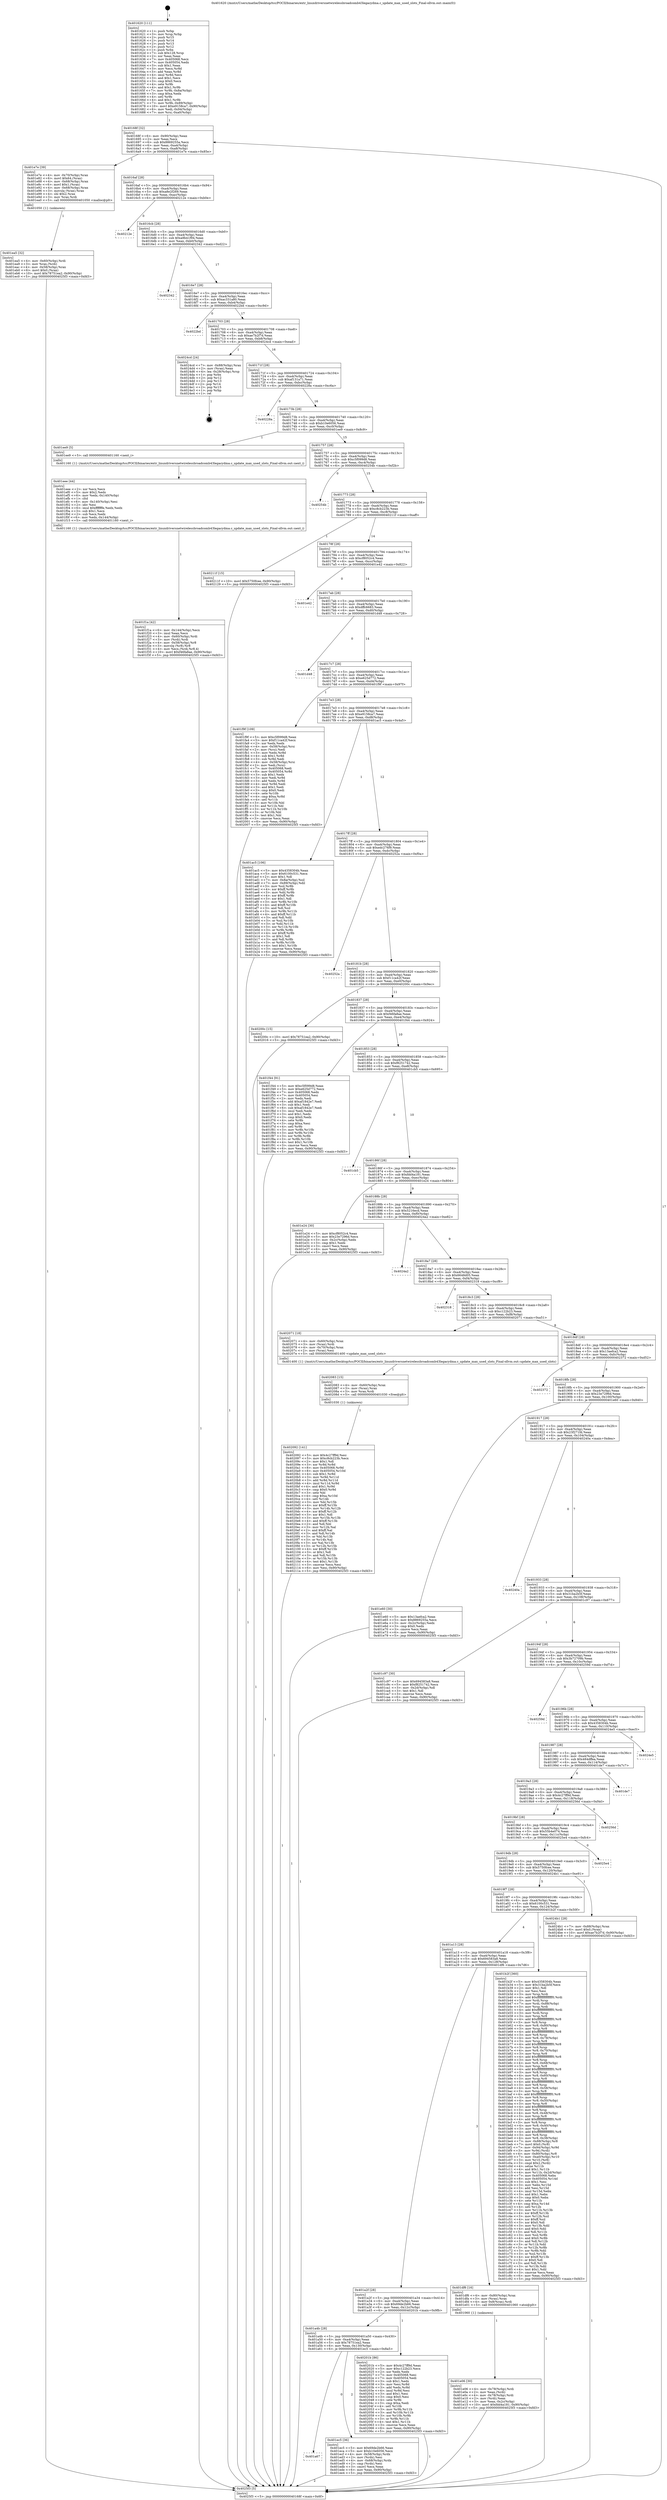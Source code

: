 digraph "0x401620" {
  label = "0x401620 (/mnt/c/Users/mathe/Desktop/tcc/POCII/binaries/extr_linuxdriversnetwirelessbroadcomb43legacydma.c_update_max_used_slots_Final-ollvm.out::main(0))"
  labelloc = "t"
  node[shape=record]

  Entry [label="",width=0.3,height=0.3,shape=circle,fillcolor=black,style=filled]
  "0x40168f" [label="{
     0x40168f [32]\l
     | [instrs]\l
     &nbsp;&nbsp;0x40168f \<+6\>: mov -0x90(%rbp),%eax\l
     &nbsp;&nbsp;0x401695 \<+2\>: mov %eax,%ecx\l
     &nbsp;&nbsp;0x401697 \<+6\>: sub $0x8869255a,%ecx\l
     &nbsp;&nbsp;0x40169d \<+6\>: mov %eax,-0xa4(%rbp)\l
     &nbsp;&nbsp;0x4016a3 \<+6\>: mov %ecx,-0xa8(%rbp)\l
     &nbsp;&nbsp;0x4016a9 \<+6\>: je 0000000000401e7e \<main+0x85e\>\l
  }"]
  "0x401e7e" [label="{
     0x401e7e [39]\l
     | [instrs]\l
     &nbsp;&nbsp;0x401e7e \<+4\>: mov -0x70(%rbp),%rax\l
     &nbsp;&nbsp;0x401e82 \<+6\>: movl $0x64,(%rax)\l
     &nbsp;&nbsp;0x401e88 \<+4\>: mov -0x68(%rbp),%rax\l
     &nbsp;&nbsp;0x401e8c \<+6\>: movl $0x1,(%rax)\l
     &nbsp;&nbsp;0x401e92 \<+4\>: mov -0x68(%rbp),%rax\l
     &nbsp;&nbsp;0x401e96 \<+3\>: movslq (%rax),%rax\l
     &nbsp;&nbsp;0x401e99 \<+4\>: shl $0x2,%rax\l
     &nbsp;&nbsp;0x401e9d \<+3\>: mov %rax,%rdi\l
     &nbsp;&nbsp;0x401ea0 \<+5\>: call 0000000000401050 \<malloc@plt\>\l
     | [calls]\l
     &nbsp;&nbsp;0x401050 \{1\} (unknown)\l
  }"]
  "0x4016af" [label="{
     0x4016af [28]\l
     | [instrs]\l
     &nbsp;&nbsp;0x4016af \<+5\>: jmp 00000000004016b4 \<main+0x94\>\l
     &nbsp;&nbsp;0x4016b4 \<+6\>: mov -0xa4(%rbp),%eax\l
     &nbsp;&nbsp;0x4016ba \<+5\>: sub $0xa8e2f269,%eax\l
     &nbsp;&nbsp;0x4016bf \<+6\>: mov %eax,-0xac(%rbp)\l
     &nbsp;&nbsp;0x4016c5 \<+6\>: je 000000000040212e \<main+0xb0e\>\l
  }"]
  Exit [label="",width=0.3,height=0.3,shape=circle,fillcolor=black,style=filled,peripheries=2]
  "0x40212e" [label="{
     0x40212e\l
  }", style=dashed]
  "0x4016cb" [label="{
     0x4016cb [28]\l
     | [instrs]\l
     &nbsp;&nbsp;0x4016cb \<+5\>: jmp 00000000004016d0 \<main+0xb0\>\l
     &nbsp;&nbsp;0x4016d0 \<+6\>: mov -0xa4(%rbp),%eax\l
     &nbsp;&nbsp;0x4016d6 \<+5\>: sub $0xa9b41f94,%eax\l
     &nbsp;&nbsp;0x4016db \<+6\>: mov %eax,-0xb0(%rbp)\l
     &nbsp;&nbsp;0x4016e1 \<+6\>: je 0000000000402342 \<main+0xd22\>\l
  }"]
  "0x402092" [label="{
     0x402092 [141]\l
     | [instrs]\l
     &nbsp;&nbsp;0x402092 \<+5\>: mov $0x4c27ff9d,%esi\l
     &nbsp;&nbsp;0x402097 \<+5\>: mov $0xc8cb223b,%ecx\l
     &nbsp;&nbsp;0x40209c \<+2\>: mov $0x1,%dl\l
     &nbsp;&nbsp;0x40209e \<+3\>: xor %r8d,%r8d\l
     &nbsp;&nbsp;0x4020a1 \<+8\>: mov 0x405068,%r9d\l
     &nbsp;&nbsp;0x4020a9 \<+8\>: mov 0x405054,%r10d\l
     &nbsp;&nbsp;0x4020b1 \<+4\>: sub $0x1,%r8d\l
     &nbsp;&nbsp;0x4020b5 \<+3\>: mov %r9d,%r11d\l
     &nbsp;&nbsp;0x4020b8 \<+3\>: add %r8d,%r11d\l
     &nbsp;&nbsp;0x4020bb \<+4\>: imul %r11d,%r9d\l
     &nbsp;&nbsp;0x4020bf \<+4\>: and $0x1,%r9d\l
     &nbsp;&nbsp;0x4020c3 \<+4\>: cmp $0x0,%r9d\l
     &nbsp;&nbsp;0x4020c7 \<+3\>: sete %bl\l
     &nbsp;&nbsp;0x4020ca \<+4\>: cmp $0xa,%r10d\l
     &nbsp;&nbsp;0x4020ce \<+4\>: setl %r14b\l
     &nbsp;&nbsp;0x4020d2 \<+3\>: mov %bl,%r15b\l
     &nbsp;&nbsp;0x4020d5 \<+4\>: xor $0xff,%r15b\l
     &nbsp;&nbsp;0x4020d9 \<+3\>: mov %r14b,%r12b\l
     &nbsp;&nbsp;0x4020dc \<+4\>: xor $0xff,%r12b\l
     &nbsp;&nbsp;0x4020e0 \<+3\>: xor $0x1,%dl\l
     &nbsp;&nbsp;0x4020e3 \<+3\>: mov %r15b,%r13b\l
     &nbsp;&nbsp;0x4020e6 \<+4\>: and $0xff,%r13b\l
     &nbsp;&nbsp;0x4020ea \<+2\>: and %dl,%bl\l
     &nbsp;&nbsp;0x4020ec \<+3\>: mov %r12b,%al\l
     &nbsp;&nbsp;0x4020ef \<+2\>: and $0xff,%al\l
     &nbsp;&nbsp;0x4020f1 \<+3\>: and %dl,%r14b\l
     &nbsp;&nbsp;0x4020f4 \<+3\>: or %bl,%r13b\l
     &nbsp;&nbsp;0x4020f7 \<+3\>: or %r14b,%al\l
     &nbsp;&nbsp;0x4020fa \<+3\>: xor %al,%r13b\l
     &nbsp;&nbsp;0x4020fd \<+3\>: or %r12b,%r15b\l
     &nbsp;&nbsp;0x402100 \<+4\>: xor $0xff,%r15b\l
     &nbsp;&nbsp;0x402104 \<+3\>: or $0x1,%dl\l
     &nbsp;&nbsp;0x402107 \<+3\>: and %dl,%r15b\l
     &nbsp;&nbsp;0x40210a \<+3\>: or %r15b,%r13b\l
     &nbsp;&nbsp;0x40210d \<+4\>: test $0x1,%r13b\l
     &nbsp;&nbsp;0x402111 \<+3\>: cmovne %ecx,%esi\l
     &nbsp;&nbsp;0x402114 \<+6\>: mov %esi,-0x90(%rbp)\l
     &nbsp;&nbsp;0x40211a \<+5\>: jmp 00000000004025f3 \<main+0xfd3\>\l
  }"]
  "0x402342" [label="{
     0x402342\l
  }", style=dashed]
  "0x4016e7" [label="{
     0x4016e7 [28]\l
     | [instrs]\l
     &nbsp;&nbsp;0x4016e7 \<+5\>: jmp 00000000004016ec \<main+0xcc\>\l
     &nbsp;&nbsp;0x4016ec \<+6\>: mov -0xa4(%rbp),%eax\l
     &nbsp;&nbsp;0x4016f2 \<+5\>: sub $0xac331a80,%eax\l
     &nbsp;&nbsp;0x4016f7 \<+6\>: mov %eax,-0xb4(%rbp)\l
     &nbsp;&nbsp;0x4016fd \<+6\>: je 00000000004022bd \<main+0xc9d\>\l
  }"]
  "0x402083" [label="{
     0x402083 [15]\l
     | [instrs]\l
     &nbsp;&nbsp;0x402083 \<+4\>: mov -0x60(%rbp),%rax\l
     &nbsp;&nbsp;0x402087 \<+3\>: mov (%rax),%rax\l
     &nbsp;&nbsp;0x40208a \<+3\>: mov %rax,%rdi\l
     &nbsp;&nbsp;0x40208d \<+5\>: call 0000000000401030 \<free@plt\>\l
     | [calls]\l
     &nbsp;&nbsp;0x401030 \{1\} (unknown)\l
  }"]
  "0x4022bd" [label="{
     0x4022bd\l
  }", style=dashed]
  "0x401703" [label="{
     0x401703 [28]\l
     | [instrs]\l
     &nbsp;&nbsp;0x401703 \<+5\>: jmp 0000000000401708 \<main+0xe8\>\l
     &nbsp;&nbsp;0x401708 \<+6\>: mov -0xa4(%rbp),%eax\l
     &nbsp;&nbsp;0x40170e \<+5\>: sub $0xae7b2f7d,%eax\l
     &nbsp;&nbsp;0x401713 \<+6\>: mov %eax,-0xb8(%rbp)\l
     &nbsp;&nbsp;0x401719 \<+6\>: je 00000000004024cd \<main+0xead\>\l
  }"]
  "0x401f1a" [label="{
     0x401f1a [42]\l
     | [instrs]\l
     &nbsp;&nbsp;0x401f1a \<+6\>: mov -0x144(%rbp),%ecx\l
     &nbsp;&nbsp;0x401f20 \<+3\>: imul %eax,%ecx\l
     &nbsp;&nbsp;0x401f23 \<+4\>: mov -0x60(%rbp),%rdi\l
     &nbsp;&nbsp;0x401f27 \<+3\>: mov (%rdi),%rdi\l
     &nbsp;&nbsp;0x401f2a \<+4\>: mov -0x58(%rbp),%r8\l
     &nbsp;&nbsp;0x401f2e \<+3\>: movslq (%r8),%r8\l
     &nbsp;&nbsp;0x401f31 \<+4\>: mov %ecx,(%rdi,%r8,4)\l
     &nbsp;&nbsp;0x401f35 \<+10\>: movl $0xf46fa8ae,-0x90(%rbp)\l
     &nbsp;&nbsp;0x401f3f \<+5\>: jmp 00000000004025f3 \<main+0xfd3\>\l
  }"]
  "0x4024cd" [label="{
     0x4024cd [24]\l
     | [instrs]\l
     &nbsp;&nbsp;0x4024cd \<+7\>: mov -0x88(%rbp),%rax\l
     &nbsp;&nbsp;0x4024d4 \<+2\>: mov (%rax),%eax\l
     &nbsp;&nbsp;0x4024d6 \<+4\>: lea -0x28(%rbp),%rsp\l
     &nbsp;&nbsp;0x4024da \<+1\>: pop %rbx\l
     &nbsp;&nbsp;0x4024db \<+2\>: pop %r12\l
     &nbsp;&nbsp;0x4024dd \<+2\>: pop %r13\l
     &nbsp;&nbsp;0x4024df \<+2\>: pop %r14\l
     &nbsp;&nbsp;0x4024e1 \<+2\>: pop %r15\l
     &nbsp;&nbsp;0x4024e3 \<+1\>: pop %rbp\l
     &nbsp;&nbsp;0x4024e4 \<+1\>: ret\l
  }"]
  "0x40171f" [label="{
     0x40171f [28]\l
     | [instrs]\l
     &nbsp;&nbsp;0x40171f \<+5\>: jmp 0000000000401724 \<main+0x104\>\l
     &nbsp;&nbsp;0x401724 \<+6\>: mov -0xa4(%rbp),%eax\l
     &nbsp;&nbsp;0x40172a \<+5\>: sub $0xaf131a71,%eax\l
     &nbsp;&nbsp;0x40172f \<+6\>: mov %eax,-0xbc(%rbp)\l
     &nbsp;&nbsp;0x401735 \<+6\>: je 000000000040228a \<main+0xc6a\>\l
  }"]
  "0x401eee" [label="{
     0x401eee [44]\l
     | [instrs]\l
     &nbsp;&nbsp;0x401eee \<+2\>: xor %ecx,%ecx\l
     &nbsp;&nbsp;0x401ef0 \<+5\>: mov $0x2,%edx\l
     &nbsp;&nbsp;0x401ef5 \<+6\>: mov %edx,-0x140(%rbp)\l
     &nbsp;&nbsp;0x401efb \<+1\>: cltd\l
     &nbsp;&nbsp;0x401efc \<+6\>: mov -0x140(%rbp),%esi\l
     &nbsp;&nbsp;0x401f02 \<+2\>: idiv %esi\l
     &nbsp;&nbsp;0x401f04 \<+6\>: imul $0xfffffffe,%edx,%edx\l
     &nbsp;&nbsp;0x401f0a \<+3\>: sub $0x1,%ecx\l
     &nbsp;&nbsp;0x401f0d \<+2\>: sub %ecx,%edx\l
     &nbsp;&nbsp;0x401f0f \<+6\>: mov %edx,-0x144(%rbp)\l
     &nbsp;&nbsp;0x401f15 \<+5\>: call 0000000000401160 \<next_i\>\l
     | [calls]\l
     &nbsp;&nbsp;0x401160 \{1\} (/mnt/c/Users/mathe/Desktop/tcc/POCII/binaries/extr_linuxdriversnetwirelessbroadcomb43legacydma.c_update_max_used_slots_Final-ollvm.out::next_i)\l
  }"]
  "0x40228a" [label="{
     0x40228a\l
  }", style=dashed]
  "0x40173b" [label="{
     0x40173b [28]\l
     | [instrs]\l
     &nbsp;&nbsp;0x40173b \<+5\>: jmp 0000000000401740 \<main+0x120\>\l
     &nbsp;&nbsp;0x401740 \<+6\>: mov -0xa4(%rbp),%eax\l
     &nbsp;&nbsp;0x401746 \<+5\>: sub $0xb10e6056,%eax\l
     &nbsp;&nbsp;0x40174b \<+6\>: mov %eax,-0xc0(%rbp)\l
     &nbsp;&nbsp;0x401751 \<+6\>: je 0000000000401ee9 \<main+0x8c9\>\l
  }"]
  "0x401a67" [label="{
     0x401a67\l
  }", style=dashed]
  "0x401ee9" [label="{
     0x401ee9 [5]\l
     | [instrs]\l
     &nbsp;&nbsp;0x401ee9 \<+5\>: call 0000000000401160 \<next_i\>\l
     | [calls]\l
     &nbsp;&nbsp;0x401160 \{1\} (/mnt/c/Users/mathe/Desktop/tcc/POCII/binaries/extr_linuxdriversnetwirelessbroadcomb43legacydma.c_update_max_used_slots_Final-ollvm.out::next_i)\l
  }"]
  "0x401757" [label="{
     0x401757 [28]\l
     | [instrs]\l
     &nbsp;&nbsp;0x401757 \<+5\>: jmp 000000000040175c \<main+0x13c\>\l
     &nbsp;&nbsp;0x40175c \<+6\>: mov -0xa4(%rbp),%eax\l
     &nbsp;&nbsp;0x401762 \<+5\>: sub $0xc5f099d8,%eax\l
     &nbsp;&nbsp;0x401767 \<+6\>: mov %eax,-0xc4(%rbp)\l
     &nbsp;&nbsp;0x40176d \<+6\>: je 000000000040254b \<main+0xf2b\>\l
  }"]
  "0x401ec5" [label="{
     0x401ec5 [36]\l
     | [instrs]\l
     &nbsp;&nbsp;0x401ec5 \<+5\>: mov $0x69de2b66,%eax\l
     &nbsp;&nbsp;0x401eca \<+5\>: mov $0xb10e6056,%ecx\l
     &nbsp;&nbsp;0x401ecf \<+4\>: mov -0x58(%rbp),%rdx\l
     &nbsp;&nbsp;0x401ed3 \<+2\>: mov (%rdx),%esi\l
     &nbsp;&nbsp;0x401ed5 \<+4\>: mov -0x68(%rbp),%rdx\l
     &nbsp;&nbsp;0x401ed9 \<+2\>: cmp (%rdx),%esi\l
     &nbsp;&nbsp;0x401edb \<+3\>: cmovl %ecx,%eax\l
     &nbsp;&nbsp;0x401ede \<+6\>: mov %eax,-0x90(%rbp)\l
     &nbsp;&nbsp;0x401ee4 \<+5\>: jmp 00000000004025f3 \<main+0xfd3\>\l
  }"]
  "0x40254b" [label="{
     0x40254b\l
  }", style=dashed]
  "0x401773" [label="{
     0x401773 [28]\l
     | [instrs]\l
     &nbsp;&nbsp;0x401773 \<+5\>: jmp 0000000000401778 \<main+0x158\>\l
     &nbsp;&nbsp;0x401778 \<+6\>: mov -0xa4(%rbp),%eax\l
     &nbsp;&nbsp;0x40177e \<+5\>: sub $0xc8cb223b,%eax\l
     &nbsp;&nbsp;0x401783 \<+6\>: mov %eax,-0xc8(%rbp)\l
     &nbsp;&nbsp;0x401789 \<+6\>: je 000000000040211f \<main+0xaff\>\l
  }"]
  "0x401a4b" [label="{
     0x401a4b [28]\l
     | [instrs]\l
     &nbsp;&nbsp;0x401a4b \<+5\>: jmp 0000000000401a50 \<main+0x430\>\l
     &nbsp;&nbsp;0x401a50 \<+6\>: mov -0xa4(%rbp),%eax\l
     &nbsp;&nbsp;0x401a56 \<+5\>: sub $0x78751ea2,%eax\l
     &nbsp;&nbsp;0x401a5b \<+6\>: mov %eax,-0x130(%rbp)\l
     &nbsp;&nbsp;0x401a61 \<+6\>: je 0000000000401ec5 \<main+0x8a5\>\l
  }"]
  "0x40211f" [label="{
     0x40211f [15]\l
     | [instrs]\l
     &nbsp;&nbsp;0x40211f \<+10\>: movl $0x5750fcee,-0x90(%rbp)\l
     &nbsp;&nbsp;0x402129 \<+5\>: jmp 00000000004025f3 \<main+0xfd3\>\l
  }"]
  "0x40178f" [label="{
     0x40178f [28]\l
     | [instrs]\l
     &nbsp;&nbsp;0x40178f \<+5\>: jmp 0000000000401794 \<main+0x174\>\l
     &nbsp;&nbsp;0x401794 \<+6\>: mov -0xa4(%rbp),%eax\l
     &nbsp;&nbsp;0x40179a \<+5\>: sub $0xcf8052c4,%eax\l
     &nbsp;&nbsp;0x40179f \<+6\>: mov %eax,-0xcc(%rbp)\l
     &nbsp;&nbsp;0x4017a5 \<+6\>: je 0000000000401e42 \<main+0x822\>\l
  }"]
  "0x40201b" [label="{
     0x40201b [86]\l
     | [instrs]\l
     &nbsp;&nbsp;0x40201b \<+5\>: mov $0x4c27ff9d,%eax\l
     &nbsp;&nbsp;0x402020 \<+5\>: mov $0xc122b23,%ecx\l
     &nbsp;&nbsp;0x402025 \<+2\>: xor %edx,%edx\l
     &nbsp;&nbsp;0x402027 \<+7\>: mov 0x405068,%esi\l
     &nbsp;&nbsp;0x40202e \<+7\>: mov 0x405054,%edi\l
     &nbsp;&nbsp;0x402035 \<+3\>: sub $0x1,%edx\l
     &nbsp;&nbsp;0x402038 \<+3\>: mov %esi,%r8d\l
     &nbsp;&nbsp;0x40203b \<+3\>: add %edx,%r8d\l
     &nbsp;&nbsp;0x40203e \<+4\>: imul %r8d,%esi\l
     &nbsp;&nbsp;0x402042 \<+3\>: and $0x1,%esi\l
     &nbsp;&nbsp;0x402045 \<+3\>: cmp $0x0,%esi\l
     &nbsp;&nbsp;0x402048 \<+4\>: sete %r9b\l
     &nbsp;&nbsp;0x40204c \<+3\>: cmp $0xa,%edi\l
     &nbsp;&nbsp;0x40204f \<+4\>: setl %r10b\l
     &nbsp;&nbsp;0x402053 \<+3\>: mov %r9b,%r11b\l
     &nbsp;&nbsp;0x402056 \<+3\>: and %r10b,%r11b\l
     &nbsp;&nbsp;0x402059 \<+3\>: xor %r10b,%r9b\l
     &nbsp;&nbsp;0x40205c \<+3\>: or %r9b,%r11b\l
     &nbsp;&nbsp;0x40205f \<+4\>: test $0x1,%r11b\l
     &nbsp;&nbsp;0x402063 \<+3\>: cmovne %ecx,%eax\l
     &nbsp;&nbsp;0x402066 \<+6\>: mov %eax,-0x90(%rbp)\l
     &nbsp;&nbsp;0x40206c \<+5\>: jmp 00000000004025f3 \<main+0xfd3\>\l
  }"]
  "0x401e42" [label="{
     0x401e42\l
  }", style=dashed]
  "0x4017ab" [label="{
     0x4017ab [28]\l
     | [instrs]\l
     &nbsp;&nbsp;0x4017ab \<+5\>: jmp 00000000004017b0 \<main+0x190\>\l
     &nbsp;&nbsp;0x4017b0 \<+6\>: mov -0xa4(%rbp),%eax\l
     &nbsp;&nbsp;0x4017b6 \<+5\>: sub $0xdffc6683,%eax\l
     &nbsp;&nbsp;0x4017bb \<+6\>: mov %eax,-0xd0(%rbp)\l
     &nbsp;&nbsp;0x4017c1 \<+6\>: je 0000000000401d48 \<main+0x728\>\l
  }"]
  "0x401ea5" [label="{
     0x401ea5 [32]\l
     | [instrs]\l
     &nbsp;&nbsp;0x401ea5 \<+4\>: mov -0x60(%rbp),%rdi\l
     &nbsp;&nbsp;0x401ea9 \<+3\>: mov %rax,(%rdi)\l
     &nbsp;&nbsp;0x401eac \<+4\>: mov -0x58(%rbp),%rax\l
     &nbsp;&nbsp;0x401eb0 \<+6\>: movl $0x0,(%rax)\l
     &nbsp;&nbsp;0x401eb6 \<+10\>: movl $0x78751ea2,-0x90(%rbp)\l
     &nbsp;&nbsp;0x401ec0 \<+5\>: jmp 00000000004025f3 \<main+0xfd3\>\l
  }"]
  "0x401d48" [label="{
     0x401d48\l
  }", style=dashed]
  "0x4017c7" [label="{
     0x4017c7 [28]\l
     | [instrs]\l
     &nbsp;&nbsp;0x4017c7 \<+5\>: jmp 00000000004017cc \<main+0x1ac\>\l
     &nbsp;&nbsp;0x4017cc \<+6\>: mov -0xa4(%rbp),%eax\l
     &nbsp;&nbsp;0x4017d2 \<+5\>: sub $0xe625d772,%eax\l
     &nbsp;&nbsp;0x4017d7 \<+6\>: mov %eax,-0xd4(%rbp)\l
     &nbsp;&nbsp;0x4017dd \<+6\>: je 0000000000401f9f \<main+0x97f\>\l
  }"]
  "0x401e06" [label="{
     0x401e06 [30]\l
     | [instrs]\l
     &nbsp;&nbsp;0x401e06 \<+4\>: mov -0x78(%rbp),%rdi\l
     &nbsp;&nbsp;0x401e0a \<+2\>: mov %eax,(%rdi)\l
     &nbsp;&nbsp;0x401e0c \<+4\>: mov -0x78(%rbp),%rdi\l
     &nbsp;&nbsp;0x401e10 \<+2\>: mov (%rdi),%eax\l
     &nbsp;&nbsp;0x401e12 \<+3\>: mov %eax,-0x2c(%rbp)\l
     &nbsp;&nbsp;0x401e15 \<+10\>: movl $0xfdd4a181,-0x90(%rbp)\l
     &nbsp;&nbsp;0x401e1f \<+5\>: jmp 00000000004025f3 \<main+0xfd3\>\l
  }"]
  "0x401f9f" [label="{
     0x401f9f [109]\l
     | [instrs]\l
     &nbsp;&nbsp;0x401f9f \<+5\>: mov $0xc5f099d8,%eax\l
     &nbsp;&nbsp;0x401fa4 \<+5\>: mov $0xf11ca42f,%ecx\l
     &nbsp;&nbsp;0x401fa9 \<+2\>: xor %edx,%edx\l
     &nbsp;&nbsp;0x401fab \<+4\>: mov -0x58(%rbp),%rsi\l
     &nbsp;&nbsp;0x401faf \<+2\>: mov (%rsi),%edi\l
     &nbsp;&nbsp;0x401fb1 \<+3\>: mov %edx,%r8d\l
     &nbsp;&nbsp;0x401fb4 \<+4\>: sub $0x1,%r8d\l
     &nbsp;&nbsp;0x401fb8 \<+3\>: sub %r8d,%edi\l
     &nbsp;&nbsp;0x401fbb \<+4\>: mov -0x58(%rbp),%rsi\l
     &nbsp;&nbsp;0x401fbf \<+2\>: mov %edi,(%rsi)\l
     &nbsp;&nbsp;0x401fc1 \<+7\>: mov 0x405068,%edi\l
     &nbsp;&nbsp;0x401fc8 \<+8\>: mov 0x405054,%r8d\l
     &nbsp;&nbsp;0x401fd0 \<+3\>: sub $0x1,%edx\l
     &nbsp;&nbsp;0x401fd3 \<+3\>: mov %edi,%r9d\l
     &nbsp;&nbsp;0x401fd6 \<+3\>: add %edx,%r9d\l
     &nbsp;&nbsp;0x401fd9 \<+4\>: imul %r9d,%edi\l
     &nbsp;&nbsp;0x401fdd \<+3\>: and $0x1,%edi\l
     &nbsp;&nbsp;0x401fe0 \<+3\>: cmp $0x0,%edi\l
     &nbsp;&nbsp;0x401fe3 \<+4\>: sete %r10b\l
     &nbsp;&nbsp;0x401fe7 \<+4\>: cmp $0xa,%r8d\l
     &nbsp;&nbsp;0x401feb \<+4\>: setl %r11b\l
     &nbsp;&nbsp;0x401fef \<+3\>: mov %r10b,%bl\l
     &nbsp;&nbsp;0x401ff2 \<+3\>: and %r11b,%bl\l
     &nbsp;&nbsp;0x401ff5 \<+3\>: xor %r11b,%r10b\l
     &nbsp;&nbsp;0x401ff8 \<+3\>: or %r10b,%bl\l
     &nbsp;&nbsp;0x401ffb \<+3\>: test $0x1,%bl\l
     &nbsp;&nbsp;0x401ffe \<+3\>: cmovne %ecx,%eax\l
     &nbsp;&nbsp;0x402001 \<+6\>: mov %eax,-0x90(%rbp)\l
     &nbsp;&nbsp;0x402007 \<+5\>: jmp 00000000004025f3 \<main+0xfd3\>\l
  }"]
  "0x4017e3" [label="{
     0x4017e3 [28]\l
     | [instrs]\l
     &nbsp;&nbsp;0x4017e3 \<+5\>: jmp 00000000004017e8 \<main+0x1c8\>\l
     &nbsp;&nbsp;0x4017e8 \<+6\>: mov -0xa4(%rbp),%eax\l
     &nbsp;&nbsp;0x4017ee \<+5\>: sub $0xe9158ca7,%eax\l
     &nbsp;&nbsp;0x4017f3 \<+6\>: mov %eax,-0xd8(%rbp)\l
     &nbsp;&nbsp;0x4017f9 \<+6\>: je 0000000000401ac5 \<main+0x4a5\>\l
  }"]
  "0x401a2f" [label="{
     0x401a2f [28]\l
     | [instrs]\l
     &nbsp;&nbsp;0x401a2f \<+5\>: jmp 0000000000401a34 \<main+0x414\>\l
     &nbsp;&nbsp;0x401a34 \<+6\>: mov -0xa4(%rbp),%eax\l
     &nbsp;&nbsp;0x401a3a \<+5\>: sub $0x69de2b66,%eax\l
     &nbsp;&nbsp;0x401a3f \<+6\>: mov %eax,-0x12c(%rbp)\l
     &nbsp;&nbsp;0x401a45 \<+6\>: je 000000000040201b \<main+0x9fb\>\l
  }"]
  "0x401ac5" [label="{
     0x401ac5 [106]\l
     | [instrs]\l
     &nbsp;&nbsp;0x401ac5 \<+5\>: mov $0x4358304b,%eax\l
     &nbsp;&nbsp;0x401aca \<+5\>: mov $0x6100c531,%ecx\l
     &nbsp;&nbsp;0x401acf \<+2\>: mov $0x1,%dl\l
     &nbsp;&nbsp;0x401ad1 \<+7\>: mov -0x8a(%rbp),%sil\l
     &nbsp;&nbsp;0x401ad8 \<+7\>: mov -0x89(%rbp),%dil\l
     &nbsp;&nbsp;0x401adf \<+3\>: mov %sil,%r8b\l
     &nbsp;&nbsp;0x401ae2 \<+4\>: xor $0xff,%r8b\l
     &nbsp;&nbsp;0x401ae6 \<+3\>: mov %dil,%r9b\l
     &nbsp;&nbsp;0x401ae9 \<+4\>: xor $0xff,%r9b\l
     &nbsp;&nbsp;0x401aed \<+3\>: xor $0x1,%dl\l
     &nbsp;&nbsp;0x401af0 \<+3\>: mov %r8b,%r10b\l
     &nbsp;&nbsp;0x401af3 \<+4\>: and $0xff,%r10b\l
     &nbsp;&nbsp;0x401af7 \<+3\>: and %dl,%sil\l
     &nbsp;&nbsp;0x401afa \<+3\>: mov %r9b,%r11b\l
     &nbsp;&nbsp;0x401afd \<+4\>: and $0xff,%r11b\l
     &nbsp;&nbsp;0x401b01 \<+3\>: and %dl,%dil\l
     &nbsp;&nbsp;0x401b04 \<+3\>: or %sil,%r10b\l
     &nbsp;&nbsp;0x401b07 \<+3\>: or %dil,%r11b\l
     &nbsp;&nbsp;0x401b0a \<+3\>: xor %r11b,%r10b\l
     &nbsp;&nbsp;0x401b0d \<+3\>: or %r9b,%r8b\l
     &nbsp;&nbsp;0x401b10 \<+4\>: xor $0xff,%r8b\l
     &nbsp;&nbsp;0x401b14 \<+3\>: or $0x1,%dl\l
     &nbsp;&nbsp;0x401b17 \<+3\>: and %dl,%r8b\l
     &nbsp;&nbsp;0x401b1a \<+3\>: or %r8b,%r10b\l
     &nbsp;&nbsp;0x401b1d \<+4\>: test $0x1,%r10b\l
     &nbsp;&nbsp;0x401b21 \<+3\>: cmovne %ecx,%eax\l
     &nbsp;&nbsp;0x401b24 \<+6\>: mov %eax,-0x90(%rbp)\l
     &nbsp;&nbsp;0x401b2a \<+5\>: jmp 00000000004025f3 \<main+0xfd3\>\l
  }"]
  "0x4017ff" [label="{
     0x4017ff [28]\l
     | [instrs]\l
     &nbsp;&nbsp;0x4017ff \<+5\>: jmp 0000000000401804 \<main+0x1e4\>\l
     &nbsp;&nbsp;0x401804 \<+6\>: mov -0xa4(%rbp),%eax\l
     &nbsp;&nbsp;0x40180a \<+5\>: sub $0xedc276f9,%eax\l
     &nbsp;&nbsp;0x40180f \<+6\>: mov %eax,-0xdc(%rbp)\l
     &nbsp;&nbsp;0x401815 \<+6\>: je 000000000040252a \<main+0xf0a\>\l
  }"]
  "0x4025f3" [label="{
     0x4025f3 [5]\l
     | [instrs]\l
     &nbsp;&nbsp;0x4025f3 \<+5\>: jmp 000000000040168f \<main+0x6f\>\l
  }"]
  "0x401620" [label="{
     0x401620 [111]\l
     | [instrs]\l
     &nbsp;&nbsp;0x401620 \<+1\>: push %rbp\l
     &nbsp;&nbsp;0x401621 \<+3\>: mov %rsp,%rbp\l
     &nbsp;&nbsp;0x401624 \<+2\>: push %r15\l
     &nbsp;&nbsp;0x401626 \<+2\>: push %r14\l
     &nbsp;&nbsp;0x401628 \<+2\>: push %r13\l
     &nbsp;&nbsp;0x40162a \<+2\>: push %r12\l
     &nbsp;&nbsp;0x40162c \<+1\>: push %rbx\l
     &nbsp;&nbsp;0x40162d \<+7\>: sub $0x128,%rsp\l
     &nbsp;&nbsp;0x401634 \<+2\>: xor %eax,%eax\l
     &nbsp;&nbsp;0x401636 \<+7\>: mov 0x405068,%ecx\l
     &nbsp;&nbsp;0x40163d \<+7\>: mov 0x405054,%edx\l
     &nbsp;&nbsp;0x401644 \<+3\>: sub $0x1,%eax\l
     &nbsp;&nbsp;0x401647 \<+3\>: mov %ecx,%r8d\l
     &nbsp;&nbsp;0x40164a \<+3\>: add %eax,%r8d\l
     &nbsp;&nbsp;0x40164d \<+4\>: imul %r8d,%ecx\l
     &nbsp;&nbsp;0x401651 \<+3\>: and $0x1,%ecx\l
     &nbsp;&nbsp;0x401654 \<+3\>: cmp $0x0,%ecx\l
     &nbsp;&nbsp;0x401657 \<+4\>: sete %r9b\l
     &nbsp;&nbsp;0x40165b \<+4\>: and $0x1,%r9b\l
     &nbsp;&nbsp;0x40165f \<+7\>: mov %r9b,-0x8a(%rbp)\l
     &nbsp;&nbsp;0x401666 \<+3\>: cmp $0xa,%edx\l
     &nbsp;&nbsp;0x401669 \<+4\>: setl %r9b\l
     &nbsp;&nbsp;0x40166d \<+4\>: and $0x1,%r9b\l
     &nbsp;&nbsp;0x401671 \<+7\>: mov %r9b,-0x89(%rbp)\l
     &nbsp;&nbsp;0x401678 \<+10\>: movl $0xe9158ca7,-0x90(%rbp)\l
     &nbsp;&nbsp;0x401682 \<+6\>: mov %edi,-0x94(%rbp)\l
     &nbsp;&nbsp;0x401688 \<+7\>: mov %rsi,-0xa0(%rbp)\l
  }"]
  "0x401df6" [label="{
     0x401df6 [16]\l
     | [instrs]\l
     &nbsp;&nbsp;0x401df6 \<+4\>: mov -0x80(%rbp),%rax\l
     &nbsp;&nbsp;0x401dfa \<+3\>: mov (%rax),%rax\l
     &nbsp;&nbsp;0x401dfd \<+4\>: mov 0x8(%rax),%rdi\l
     &nbsp;&nbsp;0x401e01 \<+5\>: call 0000000000401060 \<atoi@plt\>\l
     | [calls]\l
     &nbsp;&nbsp;0x401060 \{1\} (unknown)\l
  }"]
  "0x40252a" [label="{
     0x40252a\l
  }", style=dashed]
  "0x40181b" [label="{
     0x40181b [28]\l
     | [instrs]\l
     &nbsp;&nbsp;0x40181b \<+5\>: jmp 0000000000401820 \<main+0x200\>\l
     &nbsp;&nbsp;0x401820 \<+6\>: mov -0xa4(%rbp),%eax\l
     &nbsp;&nbsp;0x401826 \<+5\>: sub $0xf11ca42f,%eax\l
     &nbsp;&nbsp;0x40182b \<+6\>: mov %eax,-0xe0(%rbp)\l
     &nbsp;&nbsp;0x401831 \<+6\>: je 000000000040200c \<main+0x9ec\>\l
  }"]
  "0x401a13" [label="{
     0x401a13 [28]\l
     | [instrs]\l
     &nbsp;&nbsp;0x401a13 \<+5\>: jmp 0000000000401a18 \<main+0x3f8\>\l
     &nbsp;&nbsp;0x401a18 \<+6\>: mov -0xa4(%rbp),%eax\l
     &nbsp;&nbsp;0x401a1e \<+5\>: sub $0x694583a8,%eax\l
     &nbsp;&nbsp;0x401a23 \<+6\>: mov %eax,-0x128(%rbp)\l
     &nbsp;&nbsp;0x401a29 \<+6\>: je 0000000000401df6 \<main+0x7d6\>\l
  }"]
  "0x40200c" [label="{
     0x40200c [15]\l
     | [instrs]\l
     &nbsp;&nbsp;0x40200c \<+10\>: movl $0x78751ea2,-0x90(%rbp)\l
     &nbsp;&nbsp;0x402016 \<+5\>: jmp 00000000004025f3 \<main+0xfd3\>\l
  }"]
  "0x401837" [label="{
     0x401837 [28]\l
     | [instrs]\l
     &nbsp;&nbsp;0x401837 \<+5\>: jmp 000000000040183c \<main+0x21c\>\l
     &nbsp;&nbsp;0x40183c \<+6\>: mov -0xa4(%rbp),%eax\l
     &nbsp;&nbsp;0x401842 \<+5\>: sub $0xf46fa8ae,%eax\l
     &nbsp;&nbsp;0x401847 \<+6\>: mov %eax,-0xe4(%rbp)\l
     &nbsp;&nbsp;0x40184d \<+6\>: je 0000000000401f44 \<main+0x924\>\l
  }"]
  "0x401b2f" [label="{
     0x401b2f [360]\l
     | [instrs]\l
     &nbsp;&nbsp;0x401b2f \<+5\>: mov $0x4358304b,%eax\l
     &nbsp;&nbsp;0x401b34 \<+5\>: mov $0x31ba2b5f,%ecx\l
     &nbsp;&nbsp;0x401b39 \<+2\>: mov $0x1,%dl\l
     &nbsp;&nbsp;0x401b3b \<+2\>: xor %esi,%esi\l
     &nbsp;&nbsp;0x401b3d \<+3\>: mov %rsp,%rdi\l
     &nbsp;&nbsp;0x401b40 \<+4\>: add $0xfffffffffffffff0,%rdi\l
     &nbsp;&nbsp;0x401b44 \<+3\>: mov %rdi,%rsp\l
     &nbsp;&nbsp;0x401b47 \<+7\>: mov %rdi,-0x88(%rbp)\l
     &nbsp;&nbsp;0x401b4e \<+3\>: mov %rsp,%rdi\l
     &nbsp;&nbsp;0x401b51 \<+4\>: add $0xfffffffffffffff0,%rdi\l
     &nbsp;&nbsp;0x401b55 \<+3\>: mov %rdi,%rsp\l
     &nbsp;&nbsp;0x401b58 \<+3\>: mov %rsp,%r8\l
     &nbsp;&nbsp;0x401b5b \<+4\>: add $0xfffffffffffffff0,%r8\l
     &nbsp;&nbsp;0x401b5f \<+3\>: mov %r8,%rsp\l
     &nbsp;&nbsp;0x401b62 \<+4\>: mov %r8,-0x80(%rbp)\l
     &nbsp;&nbsp;0x401b66 \<+3\>: mov %rsp,%r8\l
     &nbsp;&nbsp;0x401b69 \<+4\>: add $0xfffffffffffffff0,%r8\l
     &nbsp;&nbsp;0x401b6d \<+3\>: mov %r8,%rsp\l
     &nbsp;&nbsp;0x401b70 \<+4\>: mov %r8,-0x78(%rbp)\l
     &nbsp;&nbsp;0x401b74 \<+3\>: mov %rsp,%r8\l
     &nbsp;&nbsp;0x401b77 \<+4\>: add $0xfffffffffffffff0,%r8\l
     &nbsp;&nbsp;0x401b7b \<+3\>: mov %r8,%rsp\l
     &nbsp;&nbsp;0x401b7e \<+4\>: mov %r8,-0x70(%rbp)\l
     &nbsp;&nbsp;0x401b82 \<+3\>: mov %rsp,%r8\l
     &nbsp;&nbsp;0x401b85 \<+4\>: add $0xfffffffffffffff0,%r8\l
     &nbsp;&nbsp;0x401b89 \<+3\>: mov %r8,%rsp\l
     &nbsp;&nbsp;0x401b8c \<+4\>: mov %r8,-0x68(%rbp)\l
     &nbsp;&nbsp;0x401b90 \<+3\>: mov %rsp,%r8\l
     &nbsp;&nbsp;0x401b93 \<+4\>: add $0xfffffffffffffff0,%r8\l
     &nbsp;&nbsp;0x401b97 \<+3\>: mov %r8,%rsp\l
     &nbsp;&nbsp;0x401b9a \<+4\>: mov %r8,-0x60(%rbp)\l
     &nbsp;&nbsp;0x401b9e \<+3\>: mov %rsp,%r8\l
     &nbsp;&nbsp;0x401ba1 \<+4\>: add $0xfffffffffffffff0,%r8\l
     &nbsp;&nbsp;0x401ba5 \<+3\>: mov %r8,%rsp\l
     &nbsp;&nbsp;0x401ba8 \<+4\>: mov %r8,-0x58(%rbp)\l
     &nbsp;&nbsp;0x401bac \<+3\>: mov %rsp,%r8\l
     &nbsp;&nbsp;0x401baf \<+4\>: add $0xfffffffffffffff0,%r8\l
     &nbsp;&nbsp;0x401bb3 \<+3\>: mov %r8,%rsp\l
     &nbsp;&nbsp;0x401bb6 \<+4\>: mov %r8,-0x50(%rbp)\l
     &nbsp;&nbsp;0x401bba \<+3\>: mov %rsp,%r8\l
     &nbsp;&nbsp;0x401bbd \<+4\>: add $0xfffffffffffffff0,%r8\l
     &nbsp;&nbsp;0x401bc1 \<+3\>: mov %r8,%rsp\l
     &nbsp;&nbsp;0x401bc4 \<+4\>: mov %r8,-0x48(%rbp)\l
     &nbsp;&nbsp;0x401bc8 \<+3\>: mov %rsp,%r8\l
     &nbsp;&nbsp;0x401bcb \<+4\>: add $0xfffffffffffffff0,%r8\l
     &nbsp;&nbsp;0x401bcf \<+3\>: mov %r8,%rsp\l
     &nbsp;&nbsp;0x401bd2 \<+4\>: mov %r8,-0x40(%rbp)\l
     &nbsp;&nbsp;0x401bd6 \<+3\>: mov %rsp,%r8\l
     &nbsp;&nbsp;0x401bd9 \<+4\>: add $0xfffffffffffffff0,%r8\l
     &nbsp;&nbsp;0x401bdd \<+3\>: mov %r8,%rsp\l
     &nbsp;&nbsp;0x401be0 \<+4\>: mov %r8,-0x38(%rbp)\l
     &nbsp;&nbsp;0x401be4 \<+7\>: mov -0x88(%rbp),%r8\l
     &nbsp;&nbsp;0x401beb \<+7\>: movl $0x0,(%r8)\l
     &nbsp;&nbsp;0x401bf2 \<+7\>: mov -0x94(%rbp),%r9d\l
     &nbsp;&nbsp;0x401bf9 \<+3\>: mov %r9d,(%rdi)\l
     &nbsp;&nbsp;0x401bfc \<+4\>: mov -0x80(%rbp),%r8\l
     &nbsp;&nbsp;0x401c00 \<+7\>: mov -0xa0(%rbp),%r10\l
     &nbsp;&nbsp;0x401c07 \<+3\>: mov %r10,(%r8)\l
     &nbsp;&nbsp;0x401c0a \<+3\>: cmpl $0x2,(%rdi)\l
     &nbsp;&nbsp;0x401c0d \<+4\>: setne %r11b\l
     &nbsp;&nbsp;0x401c11 \<+4\>: and $0x1,%r11b\l
     &nbsp;&nbsp;0x401c15 \<+4\>: mov %r11b,-0x2d(%rbp)\l
     &nbsp;&nbsp;0x401c19 \<+7\>: mov 0x405068,%ebx\l
     &nbsp;&nbsp;0x401c20 \<+8\>: mov 0x405054,%r14d\l
     &nbsp;&nbsp;0x401c28 \<+3\>: sub $0x1,%esi\l
     &nbsp;&nbsp;0x401c2b \<+3\>: mov %ebx,%r15d\l
     &nbsp;&nbsp;0x401c2e \<+3\>: add %esi,%r15d\l
     &nbsp;&nbsp;0x401c31 \<+4\>: imul %r15d,%ebx\l
     &nbsp;&nbsp;0x401c35 \<+3\>: and $0x1,%ebx\l
     &nbsp;&nbsp;0x401c38 \<+3\>: cmp $0x0,%ebx\l
     &nbsp;&nbsp;0x401c3b \<+4\>: sete %r11b\l
     &nbsp;&nbsp;0x401c3f \<+4\>: cmp $0xa,%r14d\l
     &nbsp;&nbsp;0x401c43 \<+4\>: setl %r12b\l
     &nbsp;&nbsp;0x401c47 \<+3\>: mov %r11b,%r13b\l
     &nbsp;&nbsp;0x401c4a \<+4\>: xor $0xff,%r13b\l
     &nbsp;&nbsp;0x401c4e \<+3\>: mov %r12b,%sil\l
     &nbsp;&nbsp;0x401c51 \<+4\>: xor $0xff,%sil\l
     &nbsp;&nbsp;0x401c55 \<+3\>: xor $0x0,%dl\l
     &nbsp;&nbsp;0x401c58 \<+3\>: mov %r13b,%dil\l
     &nbsp;&nbsp;0x401c5b \<+4\>: and $0x0,%dil\l
     &nbsp;&nbsp;0x401c5f \<+3\>: and %dl,%r11b\l
     &nbsp;&nbsp;0x401c62 \<+3\>: mov %sil,%r8b\l
     &nbsp;&nbsp;0x401c65 \<+4\>: and $0x0,%r8b\l
     &nbsp;&nbsp;0x401c69 \<+3\>: and %dl,%r12b\l
     &nbsp;&nbsp;0x401c6c \<+3\>: or %r11b,%dil\l
     &nbsp;&nbsp;0x401c6f \<+3\>: or %r12b,%r8b\l
     &nbsp;&nbsp;0x401c72 \<+3\>: xor %r8b,%dil\l
     &nbsp;&nbsp;0x401c75 \<+3\>: or %sil,%r13b\l
     &nbsp;&nbsp;0x401c78 \<+4\>: xor $0xff,%r13b\l
     &nbsp;&nbsp;0x401c7c \<+3\>: or $0x0,%dl\l
     &nbsp;&nbsp;0x401c7f \<+3\>: and %dl,%r13b\l
     &nbsp;&nbsp;0x401c82 \<+3\>: or %r13b,%dil\l
     &nbsp;&nbsp;0x401c85 \<+4\>: test $0x1,%dil\l
     &nbsp;&nbsp;0x401c89 \<+3\>: cmovne %ecx,%eax\l
     &nbsp;&nbsp;0x401c8c \<+6\>: mov %eax,-0x90(%rbp)\l
     &nbsp;&nbsp;0x401c92 \<+5\>: jmp 00000000004025f3 \<main+0xfd3\>\l
  }"]
  "0x401f44" [label="{
     0x401f44 [91]\l
     | [instrs]\l
     &nbsp;&nbsp;0x401f44 \<+5\>: mov $0xc5f099d8,%eax\l
     &nbsp;&nbsp;0x401f49 \<+5\>: mov $0xe625d772,%ecx\l
     &nbsp;&nbsp;0x401f4e \<+7\>: mov 0x405068,%edx\l
     &nbsp;&nbsp;0x401f55 \<+7\>: mov 0x405054,%esi\l
     &nbsp;&nbsp;0x401f5c \<+2\>: mov %edx,%edi\l
     &nbsp;&nbsp;0x401f5e \<+6\>: add $0xaf1842e7,%edi\l
     &nbsp;&nbsp;0x401f64 \<+3\>: sub $0x1,%edi\l
     &nbsp;&nbsp;0x401f67 \<+6\>: sub $0xaf1842e7,%edi\l
     &nbsp;&nbsp;0x401f6d \<+3\>: imul %edi,%edx\l
     &nbsp;&nbsp;0x401f70 \<+3\>: and $0x1,%edx\l
     &nbsp;&nbsp;0x401f73 \<+3\>: cmp $0x0,%edx\l
     &nbsp;&nbsp;0x401f76 \<+4\>: sete %r8b\l
     &nbsp;&nbsp;0x401f7a \<+3\>: cmp $0xa,%esi\l
     &nbsp;&nbsp;0x401f7d \<+4\>: setl %r9b\l
     &nbsp;&nbsp;0x401f81 \<+3\>: mov %r8b,%r10b\l
     &nbsp;&nbsp;0x401f84 \<+3\>: and %r9b,%r10b\l
     &nbsp;&nbsp;0x401f87 \<+3\>: xor %r9b,%r8b\l
     &nbsp;&nbsp;0x401f8a \<+3\>: or %r8b,%r10b\l
     &nbsp;&nbsp;0x401f8d \<+4\>: test $0x1,%r10b\l
     &nbsp;&nbsp;0x401f91 \<+3\>: cmovne %ecx,%eax\l
     &nbsp;&nbsp;0x401f94 \<+6\>: mov %eax,-0x90(%rbp)\l
     &nbsp;&nbsp;0x401f9a \<+5\>: jmp 00000000004025f3 \<main+0xfd3\>\l
  }"]
  "0x401853" [label="{
     0x401853 [28]\l
     | [instrs]\l
     &nbsp;&nbsp;0x401853 \<+5\>: jmp 0000000000401858 \<main+0x238\>\l
     &nbsp;&nbsp;0x401858 \<+6\>: mov -0xa4(%rbp),%eax\l
     &nbsp;&nbsp;0x40185e \<+5\>: sub $0xf8251742,%eax\l
     &nbsp;&nbsp;0x401863 \<+6\>: mov %eax,-0xe8(%rbp)\l
     &nbsp;&nbsp;0x401869 \<+6\>: je 0000000000401cb5 \<main+0x695\>\l
  }"]
  "0x4019f7" [label="{
     0x4019f7 [28]\l
     | [instrs]\l
     &nbsp;&nbsp;0x4019f7 \<+5\>: jmp 00000000004019fc \<main+0x3dc\>\l
     &nbsp;&nbsp;0x4019fc \<+6\>: mov -0xa4(%rbp),%eax\l
     &nbsp;&nbsp;0x401a02 \<+5\>: sub $0x6100c531,%eax\l
     &nbsp;&nbsp;0x401a07 \<+6\>: mov %eax,-0x124(%rbp)\l
     &nbsp;&nbsp;0x401a0d \<+6\>: je 0000000000401b2f \<main+0x50f\>\l
  }"]
  "0x401cb5" [label="{
     0x401cb5\l
  }", style=dashed]
  "0x40186f" [label="{
     0x40186f [28]\l
     | [instrs]\l
     &nbsp;&nbsp;0x40186f \<+5\>: jmp 0000000000401874 \<main+0x254\>\l
     &nbsp;&nbsp;0x401874 \<+6\>: mov -0xa4(%rbp),%eax\l
     &nbsp;&nbsp;0x40187a \<+5\>: sub $0xfdd4a181,%eax\l
     &nbsp;&nbsp;0x40187f \<+6\>: mov %eax,-0xec(%rbp)\l
     &nbsp;&nbsp;0x401885 \<+6\>: je 0000000000401e24 \<main+0x804\>\l
  }"]
  "0x4024b1" [label="{
     0x4024b1 [28]\l
     | [instrs]\l
     &nbsp;&nbsp;0x4024b1 \<+7\>: mov -0x88(%rbp),%rax\l
     &nbsp;&nbsp;0x4024b8 \<+6\>: movl $0x0,(%rax)\l
     &nbsp;&nbsp;0x4024be \<+10\>: movl $0xae7b2f7d,-0x90(%rbp)\l
     &nbsp;&nbsp;0x4024c8 \<+5\>: jmp 00000000004025f3 \<main+0xfd3\>\l
  }"]
  "0x401e24" [label="{
     0x401e24 [30]\l
     | [instrs]\l
     &nbsp;&nbsp;0x401e24 \<+5\>: mov $0xcf8052c4,%eax\l
     &nbsp;&nbsp;0x401e29 \<+5\>: mov $0x23e7296d,%ecx\l
     &nbsp;&nbsp;0x401e2e \<+3\>: mov -0x2c(%rbp),%edx\l
     &nbsp;&nbsp;0x401e31 \<+3\>: cmp $0x1,%edx\l
     &nbsp;&nbsp;0x401e34 \<+3\>: cmovl %ecx,%eax\l
     &nbsp;&nbsp;0x401e37 \<+6\>: mov %eax,-0x90(%rbp)\l
     &nbsp;&nbsp;0x401e3d \<+5\>: jmp 00000000004025f3 \<main+0xfd3\>\l
  }"]
  "0x40188b" [label="{
     0x40188b [28]\l
     | [instrs]\l
     &nbsp;&nbsp;0x40188b \<+5\>: jmp 0000000000401890 \<main+0x270\>\l
     &nbsp;&nbsp;0x401890 \<+6\>: mov -0xa4(%rbp),%eax\l
     &nbsp;&nbsp;0x401896 \<+5\>: sub $0x5216ecd,%eax\l
     &nbsp;&nbsp;0x40189b \<+6\>: mov %eax,-0xf0(%rbp)\l
     &nbsp;&nbsp;0x4018a1 \<+6\>: je 00000000004024a2 \<main+0xe82\>\l
  }"]
  "0x4019db" [label="{
     0x4019db [28]\l
     | [instrs]\l
     &nbsp;&nbsp;0x4019db \<+5\>: jmp 00000000004019e0 \<main+0x3c0\>\l
     &nbsp;&nbsp;0x4019e0 \<+6\>: mov -0xa4(%rbp),%eax\l
     &nbsp;&nbsp;0x4019e6 \<+5\>: sub $0x5750fcee,%eax\l
     &nbsp;&nbsp;0x4019eb \<+6\>: mov %eax,-0x120(%rbp)\l
     &nbsp;&nbsp;0x4019f1 \<+6\>: je 00000000004024b1 \<main+0xe91\>\l
  }"]
  "0x4024a2" [label="{
     0x4024a2\l
  }", style=dashed]
  "0x4018a7" [label="{
     0x4018a7 [28]\l
     | [instrs]\l
     &nbsp;&nbsp;0x4018a7 \<+5\>: jmp 00000000004018ac \<main+0x28c\>\l
     &nbsp;&nbsp;0x4018ac \<+6\>: mov -0xa4(%rbp),%eax\l
     &nbsp;&nbsp;0x4018b2 \<+5\>: sub $0x6648d05,%eax\l
     &nbsp;&nbsp;0x4018b7 \<+6\>: mov %eax,-0xf4(%rbp)\l
     &nbsp;&nbsp;0x4018bd \<+6\>: je 0000000000402318 \<main+0xcf8\>\l
  }"]
  "0x4025e4" [label="{
     0x4025e4\l
  }", style=dashed]
  "0x402318" [label="{
     0x402318\l
  }", style=dashed]
  "0x4018c3" [label="{
     0x4018c3 [28]\l
     | [instrs]\l
     &nbsp;&nbsp;0x4018c3 \<+5\>: jmp 00000000004018c8 \<main+0x2a8\>\l
     &nbsp;&nbsp;0x4018c8 \<+6\>: mov -0xa4(%rbp),%eax\l
     &nbsp;&nbsp;0x4018ce \<+5\>: sub $0xc122b23,%eax\l
     &nbsp;&nbsp;0x4018d3 \<+6\>: mov %eax,-0xf8(%rbp)\l
     &nbsp;&nbsp;0x4018d9 \<+6\>: je 0000000000402071 \<main+0xa51\>\l
  }"]
  "0x4019bf" [label="{
     0x4019bf [28]\l
     | [instrs]\l
     &nbsp;&nbsp;0x4019bf \<+5\>: jmp 00000000004019c4 \<main+0x3a4\>\l
     &nbsp;&nbsp;0x4019c4 \<+6\>: mov -0xa4(%rbp),%eax\l
     &nbsp;&nbsp;0x4019ca \<+5\>: sub $0x55b4e074,%eax\l
     &nbsp;&nbsp;0x4019cf \<+6\>: mov %eax,-0x11c(%rbp)\l
     &nbsp;&nbsp;0x4019d5 \<+6\>: je 00000000004025e4 \<main+0xfc4\>\l
  }"]
  "0x402071" [label="{
     0x402071 [18]\l
     | [instrs]\l
     &nbsp;&nbsp;0x402071 \<+4\>: mov -0x60(%rbp),%rax\l
     &nbsp;&nbsp;0x402075 \<+3\>: mov (%rax),%rdi\l
     &nbsp;&nbsp;0x402078 \<+4\>: mov -0x70(%rbp),%rax\l
     &nbsp;&nbsp;0x40207c \<+2\>: mov (%rax),%esi\l
     &nbsp;&nbsp;0x40207e \<+5\>: call 0000000000401400 \<update_max_used_slots\>\l
     | [calls]\l
     &nbsp;&nbsp;0x401400 \{1\} (/mnt/c/Users/mathe/Desktop/tcc/POCII/binaries/extr_linuxdriversnetwirelessbroadcomb43legacydma.c_update_max_used_slots_Final-ollvm.out::update_max_used_slots)\l
  }"]
  "0x4018df" [label="{
     0x4018df [28]\l
     | [instrs]\l
     &nbsp;&nbsp;0x4018df \<+5\>: jmp 00000000004018e4 \<main+0x2c4\>\l
     &nbsp;&nbsp;0x4018e4 \<+6\>: mov -0xa4(%rbp),%eax\l
     &nbsp;&nbsp;0x4018ea \<+5\>: sub $0x13aefca2,%eax\l
     &nbsp;&nbsp;0x4018ef \<+6\>: mov %eax,-0xfc(%rbp)\l
     &nbsp;&nbsp;0x4018f5 \<+6\>: je 0000000000402372 \<main+0xd52\>\l
  }"]
  "0x40256d" [label="{
     0x40256d\l
  }", style=dashed]
  "0x402372" [label="{
     0x402372\l
  }", style=dashed]
  "0x4018fb" [label="{
     0x4018fb [28]\l
     | [instrs]\l
     &nbsp;&nbsp;0x4018fb \<+5\>: jmp 0000000000401900 \<main+0x2e0\>\l
     &nbsp;&nbsp;0x401900 \<+6\>: mov -0xa4(%rbp),%eax\l
     &nbsp;&nbsp;0x401906 \<+5\>: sub $0x23e7296d,%eax\l
     &nbsp;&nbsp;0x40190b \<+6\>: mov %eax,-0x100(%rbp)\l
     &nbsp;&nbsp;0x401911 \<+6\>: je 0000000000401e60 \<main+0x840\>\l
  }"]
  "0x4019a3" [label="{
     0x4019a3 [28]\l
     | [instrs]\l
     &nbsp;&nbsp;0x4019a3 \<+5\>: jmp 00000000004019a8 \<main+0x388\>\l
     &nbsp;&nbsp;0x4019a8 \<+6\>: mov -0xa4(%rbp),%eax\l
     &nbsp;&nbsp;0x4019ae \<+5\>: sub $0x4c27ff9d,%eax\l
     &nbsp;&nbsp;0x4019b3 \<+6\>: mov %eax,-0x118(%rbp)\l
     &nbsp;&nbsp;0x4019b9 \<+6\>: je 000000000040256d \<main+0xf4d\>\l
  }"]
  "0x401e60" [label="{
     0x401e60 [30]\l
     | [instrs]\l
     &nbsp;&nbsp;0x401e60 \<+5\>: mov $0x13aefca2,%eax\l
     &nbsp;&nbsp;0x401e65 \<+5\>: mov $0x8869255a,%ecx\l
     &nbsp;&nbsp;0x401e6a \<+3\>: mov -0x2c(%rbp),%edx\l
     &nbsp;&nbsp;0x401e6d \<+3\>: cmp $0x0,%edx\l
     &nbsp;&nbsp;0x401e70 \<+3\>: cmove %ecx,%eax\l
     &nbsp;&nbsp;0x401e73 \<+6\>: mov %eax,-0x90(%rbp)\l
     &nbsp;&nbsp;0x401e79 \<+5\>: jmp 00000000004025f3 \<main+0xfd3\>\l
  }"]
  "0x401917" [label="{
     0x401917 [28]\l
     | [instrs]\l
     &nbsp;&nbsp;0x401917 \<+5\>: jmp 000000000040191c \<main+0x2fc\>\l
     &nbsp;&nbsp;0x40191c \<+6\>: mov -0xa4(%rbp),%eax\l
     &nbsp;&nbsp;0x401922 \<+5\>: sub $0x23f271fd,%eax\l
     &nbsp;&nbsp;0x401927 \<+6\>: mov %eax,-0x104(%rbp)\l
     &nbsp;&nbsp;0x40192d \<+6\>: je 000000000040240a \<main+0xdea\>\l
  }"]
  "0x401de7" [label="{
     0x401de7\l
  }", style=dashed]
  "0x40240a" [label="{
     0x40240a\l
  }", style=dashed]
  "0x401933" [label="{
     0x401933 [28]\l
     | [instrs]\l
     &nbsp;&nbsp;0x401933 \<+5\>: jmp 0000000000401938 \<main+0x318\>\l
     &nbsp;&nbsp;0x401938 \<+6\>: mov -0xa4(%rbp),%eax\l
     &nbsp;&nbsp;0x40193e \<+5\>: sub $0x31ba2b5f,%eax\l
     &nbsp;&nbsp;0x401943 \<+6\>: mov %eax,-0x108(%rbp)\l
     &nbsp;&nbsp;0x401949 \<+6\>: je 0000000000401c97 \<main+0x677\>\l
  }"]
  "0x401987" [label="{
     0x401987 [28]\l
     | [instrs]\l
     &nbsp;&nbsp;0x401987 \<+5\>: jmp 000000000040198c \<main+0x36c\>\l
     &nbsp;&nbsp;0x40198c \<+6\>: mov -0xa4(%rbp),%eax\l
     &nbsp;&nbsp;0x401992 \<+5\>: sub $0x484dffea,%eax\l
     &nbsp;&nbsp;0x401997 \<+6\>: mov %eax,-0x114(%rbp)\l
     &nbsp;&nbsp;0x40199d \<+6\>: je 0000000000401de7 \<main+0x7c7\>\l
  }"]
  "0x401c97" [label="{
     0x401c97 [30]\l
     | [instrs]\l
     &nbsp;&nbsp;0x401c97 \<+5\>: mov $0x694583a8,%eax\l
     &nbsp;&nbsp;0x401c9c \<+5\>: mov $0xf8251742,%ecx\l
     &nbsp;&nbsp;0x401ca1 \<+3\>: mov -0x2d(%rbp),%dl\l
     &nbsp;&nbsp;0x401ca4 \<+3\>: test $0x1,%dl\l
     &nbsp;&nbsp;0x401ca7 \<+3\>: cmovne %ecx,%eax\l
     &nbsp;&nbsp;0x401caa \<+6\>: mov %eax,-0x90(%rbp)\l
     &nbsp;&nbsp;0x401cb0 \<+5\>: jmp 00000000004025f3 \<main+0xfd3\>\l
  }"]
  "0x40194f" [label="{
     0x40194f [28]\l
     | [instrs]\l
     &nbsp;&nbsp;0x40194f \<+5\>: jmp 0000000000401954 \<main+0x334\>\l
     &nbsp;&nbsp;0x401954 \<+6\>: mov -0xa4(%rbp),%eax\l
     &nbsp;&nbsp;0x40195a \<+5\>: sub $0x3b72709b,%eax\l
     &nbsp;&nbsp;0x40195f \<+6\>: mov %eax,-0x10c(%rbp)\l
     &nbsp;&nbsp;0x401965 \<+6\>: je 000000000040259d \<main+0xf7d\>\l
  }"]
  "0x4024e5" [label="{
     0x4024e5\l
  }", style=dashed]
  "0x40259d" [label="{
     0x40259d\l
  }", style=dashed]
  "0x40196b" [label="{
     0x40196b [28]\l
     | [instrs]\l
     &nbsp;&nbsp;0x40196b \<+5\>: jmp 0000000000401970 \<main+0x350\>\l
     &nbsp;&nbsp;0x401970 \<+6\>: mov -0xa4(%rbp),%eax\l
     &nbsp;&nbsp;0x401976 \<+5\>: sub $0x4358304b,%eax\l
     &nbsp;&nbsp;0x40197b \<+6\>: mov %eax,-0x110(%rbp)\l
     &nbsp;&nbsp;0x401981 \<+6\>: je 00000000004024e5 \<main+0xec5\>\l
  }"]
  Entry -> "0x401620" [label=" 1"]
  "0x40168f" -> "0x401e7e" [label=" 1"]
  "0x40168f" -> "0x4016af" [label=" 17"]
  "0x4024cd" -> Exit [label=" 1"]
  "0x4016af" -> "0x40212e" [label=" 0"]
  "0x4016af" -> "0x4016cb" [label=" 17"]
  "0x4024b1" -> "0x4025f3" [label=" 1"]
  "0x4016cb" -> "0x402342" [label=" 0"]
  "0x4016cb" -> "0x4016e7" [label=" 17"]
  "0x40211f" -> "0x4025f3" [label=" 1"]
  "0x4016e7" -> "0x4022bd" [label=" 0"]
  "0x4016e7" -> "0x401703" [label=" 17"]
  "0x402092" -> "0x4025f3" [label=" 1"]
  "0x401703" -> "0x4024cd" [label=" 1"]
  "0x401703" -> "0x40171f" [label=" 16"]
  "0x402083" -> "0x402092" [label=" 1"]
  "0x40171f" -> "0x40228a" [label=" 0"]
  "0x40171f" -> "0x40173b" [label=" 16"]
  "0x402071" -> "0x402083" [label=" 1"]
  "0x40173b" -> "0x401ee9" [label=" 1"]
  "0x40173b" -> "0x401757" [label=" 15"]
  "0x40201b" -> "0x4025f3" [label=" 1"]
  "0x401757" -> "0x40254b" [label=" 0"]
  "0x401757" -> "0x401773" [label=" 15"]
  "0x40200c" -> "0x4025f3" [label=" 1"]
  "0x401773" -> "0x40211f" [label=" 1"]
  "0x401773" -> "0x40178f" [label=" 14"]
  "0x401f44" -> "0x4025f3" [label=" 1"]
  "0x40178f" -> "0x401e42" [label=" 0"]
  "0x40178f" -> "0x4017ab" [label=" 14"]
  "0x401f1a" -> "0x4025f3" [label=" 1"]
  "0x4017ab" -> "0x401d48" [label=" 0"]
  "0x4017ab" -> "0x4017c7" [label=" 14"]
  "0x401ee9" -> "0x401eee" [label=" 1"]
  "0x4017c7" -> "0x401f9f" [label=" 1"]
  "0x4017c7" -> "0x4017e3" [label=" 13"]
  "0x401ec5" -> "0x4025f3" [label=" 2"]
  "0x4017e3" -> "0x401ac5" [label=" 1"]
  "0x4017e3" -> "0x4017ff" [label=" 12"]
  "0x401ac5" -> "0x4025f3" [label=" 1"]
  "0x401620" -> "0x40168f" [label=" 1"]
  "0x4025f3" -> "0x40168f" [label=" 17"]
  "0x401a4b" -> "0x401a67" [label=" 0"]
  "0x4017ff" -> "0x40252a" [label=" 0"]
  "0x4017ff" -> "0x40181b" [label=" 12"]
  "0x401a4b" -> "0x401ec5" [label=" 2"]
  "0x40181b" -> "0x40200c" [label=" 1"]
  "0x40181b" -> "0x401837" [label=" 11"]
  "0x401a2f" -> "0x40201b" [label=" 1"]
  "0x401837" -> "0x401f44" [label=" 1"]
  "0x401837" -> "0x401853" [label=" 10"]
  "0x401eee" -> "0x401f1a" [label=" 1"]
  "0x401853" -> "0x401cb5" [label=" 0"]
  "0x401853" -> "0x40186f" [label=" 10"]
  "0x401e7e" -> "0x401ea5" [label=" 1"]
  "0x40186f" -> "0x401e24" [label=" 1"]
  "0x40186f" -> "0x40188b" [label=" 9"]
  "0x401e60" -> "0x4025f3" [label=" 1"]
  "0x40188b" -> "0x4024a2" [label=" 0"]
  "0x40188b" -> "0x4018a7" [label=" 9"]
  "0x401e06" -> "0x4025f3" [label=" 1"]
  "0x4018a7" -> "0x402318" [label=" 0"]
  "0x4018a7" -> "0x4018c3" [label=" 9"]
  "0x401df6" -> "0x401e06" [label=" 1"]
  "0x4018c3" -> "0x402071" [label=" 1"]
  "0x4018c3" -> "0x4018df" [label=" 8"]
  "0x401a13" -> "0x401df6" [label=" 1"]
  "0x4018df" -> "0x402372" [label=" 0"]
  "0x4018df" -> "0x4018fb" [label=" 8"]
  "0x401f9f" -> "0x4025f3" [label=" 1"]
  "0x4018fb" -> "0x401e60" [label=" 1"]
  "0x4018fb" -> "0x401917" [label=" 7"]
  "0x401b2f" -> "0x4025f3" [label=" 1"]
  "0x401917" -> "0x40240a" [label=" 0"]
  "0x401917" -> "0x401933" [label=" 7"]
  "0x401a2f" -> "0x401a4b" [label=" 2"]
  "0x401933" -> "0x401c97" [label=" 1"]
  "0x401933" -> "0x40194f" [label=" 6"]
  "0x4019f7" -> "0x401b2f" [label=" 1"]
  "0x40194f" -> "0x40259d" [label=" 0"]
  "0x40194f" -> "0x40196b" [label=" 6"]
  "0x401ea5" -> "0x4025f3" [label=" 1"]
  "0x40196b" -> "0x4024e5" [label=" 0"]
  "0x40196b" -> "0x401987" [label=" 6"]
  "0x4019f7" -> "0x401a13" [label=" 4"]
  "0x401987" -> "0x401de7" [label=" 0"]
  "0x401987" -> "0x4019a3" [label=" 6"]
  "0x401c97" -> "0x4025f3" [label=" 1"]
  "0x4019a3" -> "0x40256d" [label=" 0"]
  "0x4019a3" -> "0x4019bf" [label=" 6"]
  "0x401a13" -> "0x401a2f" [label=" 3"]
  "0x4019bf" -> "0x4025e4" [label=" 0"]
  "0x4019bf" -> "0x4019db" [label=" 6"]
  "0x401e24" -> "0x4025f3" [label=" 1"]
  "0x4019db" -> "0x4024b1" [label=" 1"]
  "0x4019db" -> "0x4019f7" [label=" 5"]
}
